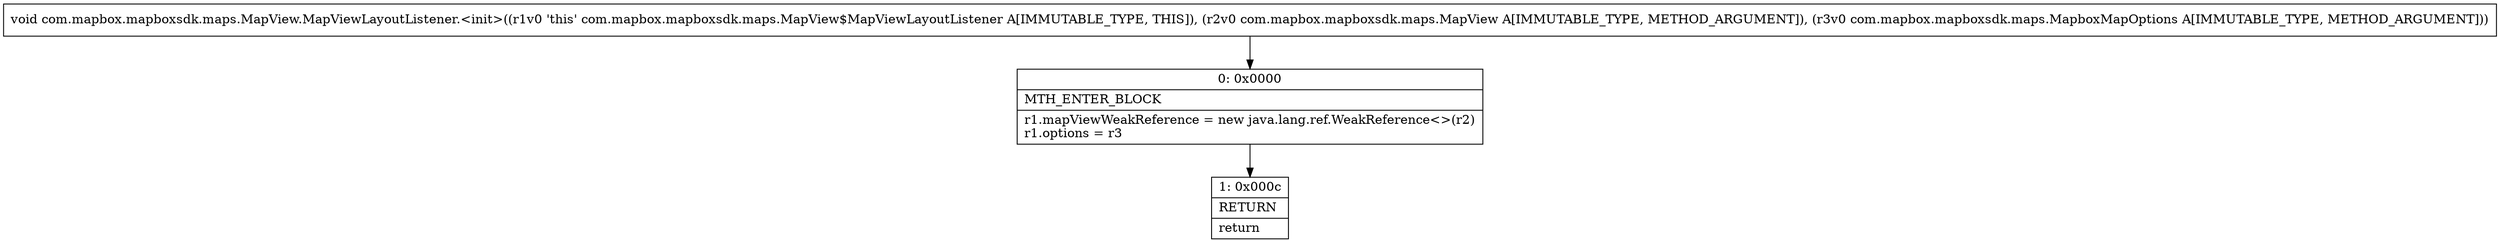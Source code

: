 digraph "CFG forcom.mapbox.mapboxsdk.maps.MapView.MapViewLayoutListener.\<init\>(Lcom\/mapbox\/mapboxsdk\/maps\/MapView;Lcom\/mapbox\/mapboxsdk\/maps\/MapboxMapOptions;)V" {
Node_0 [shape=record,label="{0\:\ 0x0000|MTH_ENTER_BLOCK\l|r1.mapViewWeakReference = new java.lang.ref.WeakReference\<\>(r2)\lr1.options = r3\l}"];
Node_1 [shape=record,label="{1\:\ 0x000c|RETURN\l|return\l}"];
MethodNode[shape=record,label="{void com.mapbox.mapboxsdk.maps.MapView.MapViewLayoutListener.\<init\>((r1v0 'this' com.mapbox.mapboxsdk.maps.MapView$MapViewLayoutListener A[IMMUTABLE_TYPE, THIS]), (r2v0 com.mapbox.mapboxsdk.maps.MapView A[IMMUTABLE_TYPE, METHOD_ARGUMENT]), (r3v0 com.mapbox.mapboxsdk.maps.MapboxMapOptions A[IMMUTABLE_TYPE, METHOD_ARGUMENT])) }"];
MethodNode -> Node_0;
Node_0 -> Node_1;
}


